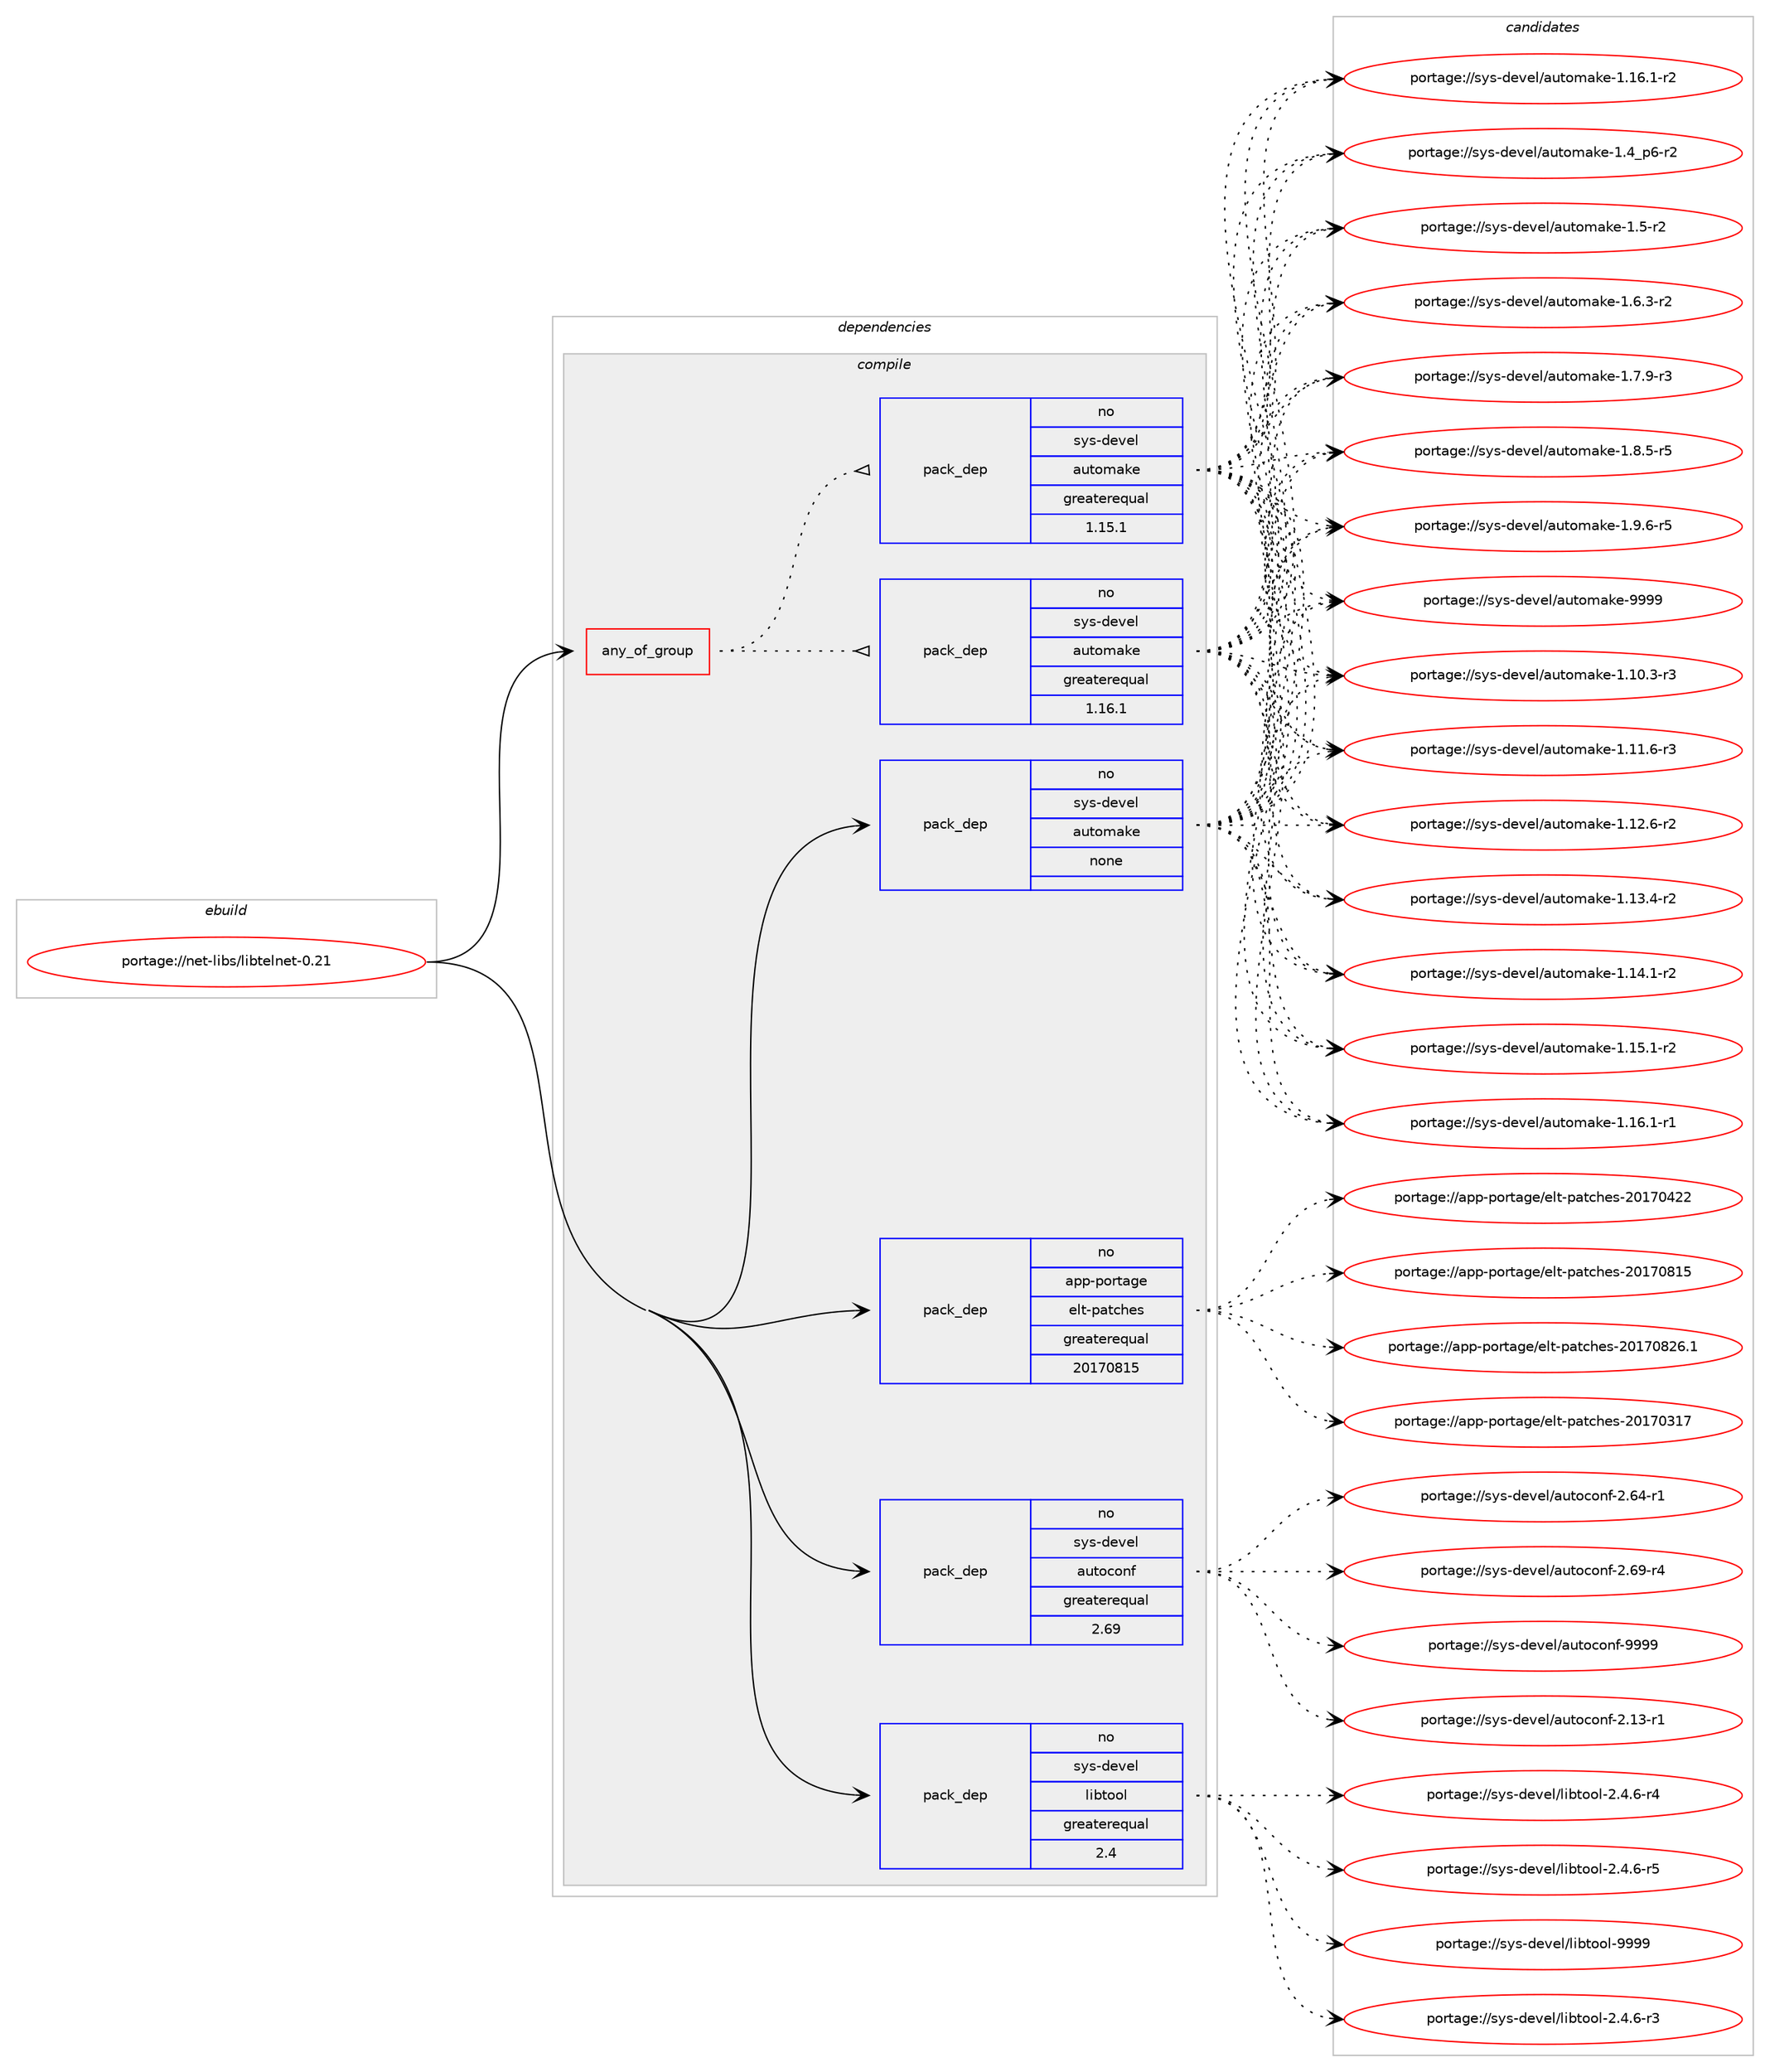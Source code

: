 digraph prolog {

# *************
# Graph options
# *************

newrank=true;
concentrate=true;
compound=true;
graph [rankdir=LR,fontname=Helvetica,fontsize=10,ranksep=1.5];#, ranksep=2.5, nodesep=0.2];
edge  [arrowhead=vee];
node  [fontname=Helvetica,fontsize=10];

# **********
# The ebuild
# **********

subgraph cluster_leftcol {
color=gray;
rank=same;
label=<<i>ebuild</i>>;
id [label="portage://net-libs/libtelnet-0.21", color=red, width=4, href="../net-libs/libtelnet-0.21.svg"];
}

# ****************
# The dependencies
# ****************

subgraph cluster_midcol {
color=gray;
label=<<i>dependencies</i>>;
subgraph cluster_compile {
fillcolor="#eeeeee";
style=filled;
label=<<i>compile</i>>;
subgraph any5836 {
dependency360404 [label=<<TABLE BORDER="0" CELLBORDER="1" CELLSPACING="0" CELLPADDING="4"><TR><TD CELLPADDING="10">any_of_group</TD></TR></TABLE>>, shape=none, color=red];subgraph pack264296 {
dependency360405 [label=<<TABLE BORDER="0" CELLBORDER="1" CELLSPACING="0" CELLPADDING="4" WIDTH="220"><TR><TD ROWSPAN="6" CELLPADDING="30">pack_dep</TD></TR><TR><TD WIDTH="110">no</TD></TR><TR><TD>sys-devel</TD></TR><TR><TD>automake</TD></TR><TR><TD>greaterequal</TD></TR><TR><TD>1.16.1</TD></TR></TABLE>>, shape=none, color=blue];
}
dependency360404:e -> dependency360405:w [weight=20,style="dotted",arrowhead="oinv"];
subgraph pack264297 {
dependency360406 [label=<<TABLE BORDER="0" CELLBORDER="1" CELLSPACING="0" CELLPADDING="4" WIDTH="220"><TR><TD ROWSPAN="6" CELLPADDING="30">pack_dep</TD></TR><TR><TD WIDTH="110">no</TD></TR><TR><TD>sys-devel</TD></TR><TR><TD>automake</TD></TR><TR><TD>greaterequal</TD></TR><TR><TD>1.15.1</TD></TR></TABLE>>, shape=none, color=blue];
}
dependency360404:e -> dependency360406:w [weight=20,style="dotted",arrowhead="oinv"];
}
id:e -> dependency360404:w [weight=20,style="solid",arrowhead="vee"];
subgraph pack264298 {
dependency360407 [label=<<TABLE BORDER="0" CELLBORDER="1" CELLSPACING="0" CELLPADDING="4" WIDTH="220"><TR><TD ROWSPAN="6" CELLPADDING="30">pack_dep</TD></TR><TR><TD WIDTH="110">no</TD></TR><TR><TD>app-portage</TD></TR><TR><TD>elt-patches</TD></TR><TR><TD>greaterequal</TD></TR><TR><TD>20170815</TD></TR></TABLE>>, shape=none, color=blue];
}
id:e -> dependency360407:w [weight=20,style="solid",arrowhead="vee"];
subgraph pack264299 {
dependency360408 [label=<<TABLE BORDER="0" CELLBORDER="1" CELLSPACING="0" CELLPADDING="4" WIDTH="220"><TR><TD ROWSPAN="6" CELLPADDING="30">pack_dep</TD></TR><TR><TD WIDTH="110">no</TD></TR><TR><TD>sys-devel</TD></TR><TR><TD>autoconf</TD></TR><TR><TD>greaterequal</TD></TR><TR><TD>2.69</TD></TR></TABLE>>, shape=none, color=blue];
}
id:e -> dependency360408:w [weight=20,style="solid",arrowhead="vee"];
subgraph pack264300 {
dependency360409 [label=<<TABLE BORDER="0" CELLBORDER="1" CELLSPACING="0" CELLPADDING="4" WIDTH="220"><TR><TD ROWSPAN="6" CELLPADDING="30">pack_dep</TD></TR><TR><TD WIDTH="110">no</TD></TR><TR><TD>sys-devel</TD></TR><TR><TD>automake</TD></TR><TR><TD>none</TD></TR><TR><TD></TD></TR></TABLE>>, shape=none, color=blue];
}
id:e -> dependency360409:w [weight=20,style="solid",arrowhead="vee"];
subgraph pack264301 {
dependency360410 [label=<<TABLE BORDER="0" CELLBORDER="1" CELLSPACING="0" CELLPADDING="4" WIDTH="220"><TR><TD ROWSPAN="6" CELLPADDING="30">pack_dep</TD></TR><TR><TD WIDTH="110">no</TD></TR><TR><TD>sys-devel</TD></TR><TR><TD>libtool</TD></TR><TR><TD>greaterequal</TD></TR><TR><TD>2.4</TD></TR></TABLE>>, shape=none, color=blue];
}
id:e -> dependency360410:w [weight=20,style="solid",arrowhead="vee"];
}
subgraph cluster_compileandrun {
fillcolor="#eeeeee";
style=filled;
label=<<i>compile and run</i>>;
}
subgraph cluster_run {
fillcolor="#eeeeee";
style=filled;
label=<<i>run</i>>;
}
}

# **************
# The candidates
# **************

subgraph cluster_choices {
rank=same;
color=gray;
label=<<i>candidates</i>>;

subgraph choice264296 {
color=black;
nodesep=1;
choiceportage11512111545100101118101108479711711611110997107101454946494846514511451 [label="portage://sys-devel/automake-1.10.3-r3", color=red, width=4,href="../sys-devel/automake-1.10.3-r3.svg"];
choiceportage11512111545100101118101108479711711611110997107101454946494946544511451 [label="portage://sys-devel/automake-1.11.6-r3", color=red, width=4,href="../sys-devel/automake-1.11.6-r3.svg"];
choiceportage11512111545100101118101108479711711611110997107101454946495046544511450 [label="portage://sys-devel/automake-1.12.6-r2", color=red, width=4,href="../sys-devel/automake-1.12.6-r2.svg"];
choiceportage11512111545100101118101108479711711611110997107101454946495146524511450 [label="portage://sys-devel/automake-1.13.4-r2", color=red, width=4,href="../sys-devel/automake-1.13.4-r2.svg"];
choiceportage11512111545100101118101108479711711611110997107101454946495246494511450 [label="portage://sys-devel/automake-1.14.1-r2", color=red, width=4,href="../sys-devel/automake-1.14.1-r2.svg"];
choiceportage11512111545100101118101108479711711611110997107101454946495346494511450 [label="portage://sys-devel/automake-1.15.1-r2", color=red, width=4,href="../sys-devel/automake-1.15.1-r2.svg"];
choiceportage11512111545100101118101108479711711611110997107101454946495446494511449 [label="portage://sys-devel/automake-1.16.1-r1", color=red, width=4,href="../sys-devel/automake-1.16.1-r1.svg"];
choiceportage11512111545100101118101108479711711611110997107101454946495446494511450 [label="portage://sys-devel/automake-1.16.1-r2", color=red, width=4,href="../sys-devel/automake-1.16.1-r2.svg"];
choiceportage115121115451001011181011084797117116111109971071014549465295112544511450 [label="portage://sys-devel/automake-1.4_p6-r2", color=red, width=4,href="../sys-devel/automake-1.4_p6-r2.svg"];
choiceportage11512111545100101118101108479711711611110997107101454946534511450 [label="portage://sys-devel/automake-1.5-r2", color=red, width=4,href="../sys-devel/automake-1.5-r2.svg"];
choiceportage115121115451001011181011084797117116111109971071014549465446514511450 [label="portage://sys-devel/automake-1.6.3-r2", color=red, width=4,href="../sys-devel/automake-1.6.3-r2.svg"];
choiceportage115121115451001011181011084797117116111109971071014549465546574511451 [label="portage://sys-devel/automake-1.7.9-r3", color=red, width=4,href="../sys-devel/automake-1.7.9-r3.svg"];
choiceportage115121115451001011181011084797117116111109971071014549465646534511453 [label="portage://sys-devel/automake-1.8.5-r5", color=red, width=4,href="../sys-devel/automake-1.8.5-r5.svg"];
choiceportage115121115451001011181011084797117116111109971071014549465746544511453 [label="portage://sys-devel/automake-1.9.6-r5", color=red, width=4,href="../sys-devel/automake-1.9.6-r5.svg"];
choiceportage115121115451001011181011084797117116111109971071014557575757 [label="portage://sys-devel/automake-9999", color=red, width=4,href="../sys-devel/automake-9999.svg"];
dependency360405:e -> choiceportage11512111545100101118101108479711711611110997107101454946494846514511451:w [style=dotted,weight="100"];
dependency360405:e -> choiceportage11512111545100101118101108479711711611110997107101454946494946544511451:w [style=dotted,weight="100"];
dependency360405:e -> choiceportage11512111545100101118101108479711711611110997107101454946495046544511450:w [style=dotted,weight="100"];
dependency360405:e -> choiceportage11512111545100101118101108479711711611110997107101454946495146524511450:w [style=dotted,weight="100"];
dependency360405:e -> choiceportage11512111545100101118101108479711711611110997107101454946495246494511450:w [style=dotted,weight="100"];
dependency360405:e -> choiceportage11512111545100101118101108479711711611110997107101454946495346494511450:w [style=dotted,weight="100"];
dependency360405:e -> choiceportage11512111545100101118101108479711711611110997107101454946495446494511449:w [style=dotted,weight="100"];
dependency360405:e -> choiceportage11512111545100101118101108479711711611110997107101454946495446494511450:w [style=dotted,weight="100"];
dependency360405:e -> choiceportage115121115451001011181011084797117116111109971071014549465295112544511450:w [style=dotted,weight="100"];
dependency360405:e -> choiceportage11512111545100101118101108479711711611110997107101454946534511450:w [style=dotted,weight="100"];
dependency360405:e -> choiceportage115121115451001011181011084797117116111109971071014549465446514511450:w [style=dotted,weight="100"];
dependency360405:e -> choiceportage115121115451001011181011084797117116111109971071014549465546574511451:w [style=dotted,weight="100"];
dependency360405:e -> choiceportage115121115451001011181011084797117116111109971071014549465646534511453:w [style=dotted,weight="100"];
dependency360405:e -> choiceportage115121115451001011181011084797117116111109971071014549465746544511453:w [style=dotted,weight="100"];
dependency360405:e -> choiceportage115121115451001011181011084797117116111109971071014557575757:w [style=dotted,weight="100"];
}
subgraph choice264297 {
color=black;
nodesep=1;
choiceportage11512111545100101118101108479711711611110997107101454946494846514511451 [label="portage://sys-devel/automake-1.10.3-r3", color=red, width=4,href="../sys-devel/automake-1.10.3-r3.svg"];
choiceportage11512111545100101118101108479711711611110997107101454946494946544511451 [label="portage://sys-devel/automake-1.11.6-r3", color=red, width=4,href="../sys-devel/automake-1.11.6-r3.svg"];
choiceportage11512111545100101118101108479711711611110997107101454946495046544511450 [label="portage://sys-devel/automake-1.12.6-r2", color=red, width=4,href="../sys-devel/automake-1.12.6-r2.svg"];
choiceportage11512111545100101118101108479711711611110997107101454946495146524511450 [label="portage://sys-devel/automake-1.13.4-r2", color=red, width=4,href="../sys-devel/automake-1.13.4-r2.svg"];
choiceportage11512111545100101118101108479711711611110997107101454946495246494511450 [label="portage://sys-devel/automake-1.14.1-r2", color=red, width=4,href="../sys-devel/automake-1.14.1-r2.svg"];
choiceportage11512111545100101118101108479711711611110997107101454946495346494511450 [label="portage://sys-devel/automake-1.15.1-r2", color=red, width=4,href="../sys-devel/automake-1.15.1-r2.svg"];
choiceportage11512111545100101118101108479711711611110997107101454946495446494511449 [label="portage://sys-devel/automake-1.16.1-r1", color=red, width=4,href="../sys-devel/automake-1.16.1-r1.svg"];
choiceportage11512111545100101118101108479711711611110997107101454946495446494511450 [label="portage://sys-devel/automake-1.16.1-r2", color=red, width=4,href="../sys-devel/automake-1.16.1-r2.svg"];
choiceportage115121115451001011181011084797117116111109971071014549465295112544511450 [label="portage://sys-devel/automake-1.4_p6-r2", color=red, width=4,href="../sys-devel/automake-1.4_p6-r2.svg"];
choiceportage11512111545100101118101108479711711611110997107101454946534511450 [label="portage://sys-devel/automake-1.5-r2", color=red, width=4,href="../sys-devel/automake-1.5-r2.svg"];
choiceportage115121115451001011181011084797117116111109971071014549465446514511450 [label="portage://sys-devel/automake-1.6.3-r2", color=red, width=4,href="../sys-devel/automake-1.6.3-r2.svg"];
choiceportage115121115451001011181011084797117116111109971071014549465546574511451 [label="portage://sys-devel/automake-1.7.9-r3", color=red, width=4,href="../sys-devel/automake-1.7.9-r3.svg"];
choiceportage115121115451001011181011084797117116111109971071014549465646534511453 [label="portage://sys-devel/automake-1.8.5-r5", color=red, width=4,href="../sys-devel/automake-1.8.5-r5.svg"];
choiceportage115121115451001011181011084797117116111109971071014549465746544511453 [label="portage://sys-devel/automake-1.9.6-r5", color=red, width=4,href="../sys-devel/automake-1.9.6-r5.svg"];
choiceportage115121115451001011181011084797117116111109971071014557575757 [label="portage://sys-devel/automake-9999", color=red, width=4,href="../sys-devel/automake-9999.svg"];
dependency360406:e -> choiceportage11512111545100101118101108479711711611110997107101454946494846514511451:w [style=dotted,weight="100"];
dependency360406:e -> choiceportage11512111545100101118101108479711711611110997107101454946494946544511451:w [style=dotted,weight="100"];
dependency360406:e -> choiceportage11512111545100101118101108479711711611110997107101454946495046544511450:w [style=dotted,weight="100"];
dependency360406:e -> choiceportage11512111545100101118101108479711711611110997107101454946495146524511450:w [style=dotted,weight="100"];
dependency360406:e -> choiceportage11512111545100101118101108479711711611110997107101454946495246494511450:w [style=dotted,weight="100"];
dependency360406:e -> choiceportage11512111545100101118101108479711711611110997107101454946495346494511450:w [style=dotted,weight="100"];
dependency360406:e -> choiceportage11512111545100101118101108479711711611110997107101454946495446494511449:w [style=dotted,weight="100"];
dependency360406:e -> choiceportage11512111545100101118101108479711711611110997107101454946495446494511450:w [style=dotted,weight="100"];
dependency360406:e -> choiceportage115121115451001011181011084797117116111109971071014549465295112544511450:w [style=dotted,weight="100"];
dependency360406:e -> choiceportage11512111545100101118101108479711711611110997107101454946534511450:w [style=dotted,weight="100"];
dependency360406:e -> choiceportage115121115451001011181011084797117116111109971071014549465446514511450:w [style=dotted,weight="100"];
dependency360406:e -> choiceportage115121115451001011181011084797117116111109971071014549465546574511451:w [style=dotted,weight="100"];
dependency360406:e -> choiceportage115121115451001011181011084797117116111109971071014549465646534511453:w [style=dotted,weight="100"];
dependency360406:e -> choiceportage115121115451001011181011084797117116111109971071014549465746544511453:w [style=dotted,weight="100"];
dependency360406:e -> choiceportage115121115451001011181011084797117116111109971071014557575757:w [style=dotted,weight="100"];
}
subgraph choice264298 {
color=black;
nodesep=1;
choiceportage97112112451121111141169710310147101108116451129711699104101115455048495548514955 [label="portage://app-portage/elt-patches-20170317", color=red, width=4,href="../app-portage/elt-patches-20170317.svg"];
choiceportage97112112451121111141169710310147101108116451129711699104101115455048495548525050 [label="portage://app-portage/elt-patches-20170422", color=red, width=4,href="../app-portage/elt-patches-20170422.svg"];
choiceportage97112112451121111141169710310147101108116451129711699104101115455048495548564953 [label="portage://app-portage/elt-patches-20170815", color=red, width=4,href="../app-portage/elt-patches-20170815.svg"];
choiceportage971121124511211111411697103101471011081164511297116991041011154550484955485650544649 [label="portage://app-portage/elt-patches-20170826.1", color=red, width=4,href="../app-portage/elt-patches-20170826.1.svg"];
dependency360407:e -> choiceportage97112112451121111141169710310147101108116451129711699104101115455048495548514955:w [style=dotted,weight="100"];
dependency360407:e -> choiceportage97112112451121111141169710310147101108116451129711699104101115455048495548525050:w [style=dotted,weight="100"];
dependency360407:e -> choiceportage97112112451121111141169710310147101108116451129711699104101115455048495548564953:w [style=dotted,weight="100"];
dependency360407:e -> choiceportage971121124511211111411697103101471011081164511297116991041011154550484955485650544649:w [style=dotted,weight="100"];
}
subgraph choice264299 {
color=black;
nodesep=1;
choiceportage1151211154510010111810110847971171161119911111010245504649514511449 [label="portage://sys-devel/autoconf-2.13-r1", color=red, width=4,href="../sys-devel/autoconf-2.13-r1.svg"];
choiceportage1151211154510010111810110847971171161119911111010245504654524511449 [label="portage://sys-devel/autoconf-2.64-r1", color=red, width=4,href="../sys-devel/autoconf-2.64-r1.svg"];
choiceportage1151211154510010111810110847971171161119911111010245504654574511452 [label="portage://sys-devel/autoconf-2.69-r4", color=red, width=4,href="../sys-devel/autoconf-2.69-r4.svg"];
choiceportage115121115451001011181011084797117116111991111101024557575757 [label="portage://sys-devel/autoconf-9999", color=red, width=4,href="../sys-devel/autoconf-9999.svg"];
dependency360408:e -> choiceportage1151211154510010111810110847971171161119911111010245504649514511449:w [style=dotted,weight="100"];
dependency360408:e -> choiceportage1151211154510010111810110847971171161119911111010245504654524511449:w [style=dotted,weight="100"];
dependency360408:e -> choiceportage1151211154510010111810110847971171161119911111010245504654574511452:w [style=dotted,weight="100"];
dependency360408:e -> choiceportage115121115451001011181011084797117116111991111101024557575757:w [style=dotted,weight="100"];
}
subgraph choice264300 {
color=black;
nodesep=1;
choiceportage11512111545100101118101108479711711611110997107101454946494846514511451 [label="portage://sys-devel/automake-1.10.3-r3", color=red, width=4,href="../sys-devel/automake-1.10.3-r3.svg"];
choiceportage11512111545100101118101108479711711611110997107101454946494946544511451 [label="portage://sys-devel/automake-1.11.6-r3", color=red, width=4,href="../sys-devel/automake-1.11.6-r3.svg"];
choiceportage11512111545100101118101108479711711611110997107101454946495046544511450 [label="portage://sys-devel/automake-1.12.6-r2", color=red, width=4,href="../sys-devel/automake-1.12.6-r2.svg"];
choiceportage11512111545100101118101108479711711611110997107101454946495146524511450 [label="portage://sys-devel/automake-1.13.4-r2", color=red, width=4,href="../sys-devel/automake-1.13.4-r2.svg"];
choiceportage11512111545100101118101108479711711611110997107101454946495246494511450 [label="portage://sys-devel/automake-1.14.1-r2", color=red, width=4,href="../sys-devel/automake-1.14.1-r2.svg"];
choiceportage11512111545100101118101108479711711611110997107101454946495346494511450 [label="portage://sys-devel/automake-1.15.1-r2", color=red, width=4,href="../sys-devel/automake-1.15.1-r2.svg"];
choiceportage11512111545100101118101108479711711611110997107101454946495446494511449 [label="portage://sys-devel/automake-1.16.1-r1", color=red, width=4,href="../sys-devel/automake-1.16.1-r1.svg"];
choiceportage11512111545100101118101108479711711611110997107101454946495446494511450 [label="portage://sys-devel/automake-1.16.1-r2", color=red, width=4,href="../sys-devel/automake-1.16.1-r2.svg"];
choiceportage115121115451001011181011084797117116111109971071014549465295112544511450 [label="portage://sys-devel/automake-1.4_p6-r2", color=red, width=4,href="../sys-devel/automake-1.4_p6-r2.svg"];
choiceportage11512111545100101118101108479711711611110997107101454946534511450 [label="portage://sys-devel/automake-1.5-r2", color=red, width=4,href="../sys-devel/automake-1.5-r2.svg"];
choiceportage115121115451001011181011084797117116111109971071014549465446514511450 [label="portage://sys-devel/automake-1.6.3-r2", color=red, width=4,href="../sys-devel/automake-1.6.3-r2.svg"];
choiceportage115121115451001011181011084797117116111109971071014549465546574511451 [label="portage://sys-devel/automake-1.7.9-r3", color=red, width=4,href="../sys-devel/automake-1.7.9-r3.svg"];
choiceportage115121115451001011181011084797117116111109971071014549465646534511453 [label="portage://sys-devel/automake-1.8.5-r5", color=red, width=4,href="../sys-devel/automake-1.8.5-r5.svg"];
choiceportage115121115451001011181011084797117116111109971071014549465746544511453 [label="portage://sys-devel/automake-1.9.6-r5", color=red, width=4,href="../sys-devel/automake-1.9.6-r5.svg"];
choiceportage115121115451001011181011084797117116111109971071014557575757 [label="portage://sys-devel/automake-9999", color=red, width=4,href="../sys-devel/automake-9999.svg"];
dependency360409:e -> choiceportage11512111545100101118101108479711711611110997107101454946494846514511451:w [style=dotted,weight="100"];
dependency360409:e -> choiceportage11512111545100101118101108479711711611110997107101454946494946544511451:w [style=dotted,weight="100"];
dependency360409:e -> choiceportage11512111545100101118101108479711711611110997107101454946495046544511450:w [style=dotted,weight="100"];
dependency360409:e -> choiceportage11512111545100101118101108479711711611110997107101454946495146524511450:w [style=dotted,weight="100"];
dependency360409:e -> choiceportage11512111545100101118101108479711711611110997107101454946495246494511450:w [style=dotted,weight="100"];
dependency360409:e -> choiceportage11512111545100101118101108479711711611110997107101454946495346494511450:w [style=dotted,weight="100"];
dependency360409:e -> choiceportage11512111545100101118101108479711711611110997107101454946495446494511449:w [style=dotted,weight="100"];
dependency360409:e -> choiceportage11512111545100101118101108479711711611110997107101454946495446494511450:w [style=dotted,weight="100"];
dependency360409:e -> choiceportage115121115451001011181011084797117116111109971071014549465295112544511450:w [style=dotted,weight="100"];
dependency360409:e -> choiceportage11512111545100101118101108479711711611110997107101454946534511450:w [style=dotted,weight="100"];
dependency360409:e -> choiceportage115121115451001011181011084797117116111109971071014549465446514511450:w [style=dotted,weight="100"];
dependency360409:e -> choiceportage115121115451001011181011084797117116111109971071014549465546574511451:w [style=dotted,weight="100"];
dependency360409:e -> choiceportage115121115451001011181011084797117116111109971071014549465646534511453:w [style=dotted,weight="100"];
dependency360409:e -> choiceportage115121115451001011181011084797117116111109971071014549465746544511453:w [style=dotted,weight="100"];
dependency360409:e -> choiceportage115121115451001011181011084797117116111109971071014557575757:w [style=dotted,weight="100"];
}
subgraph choice264301 {
color=black;
nodesep=1;
choiceportage1151211154510010111810110847108105981161111111084550465246544511451 [label="portage://sys-devel/libtool-2.4.6-r3", color=red, width=4,href="../sys-devel/libtool-2.4.6-r3.svg"];
choiceportage1151211154510010111810110847108105981161111111084550465246544511452 [label="portage://sys-devel/libtool-2.4.6-r4", color=red, width=4,href="../sys-devel/libtool-2.4.6-r4.svg"];
choiceportage1151211154510010111810110847108105981161111111084550465246544511453 [label="portage://sys-devel/libtool-2.4.6-r5", color=red, width=4,href="../sys-devel/libtool-2.4.6-r5.svg"];
choiceportage1151211154510010111810110847108105981161111111084557575757 [label="portage://sys-devel/libtool-9999", color=red, width=4,href="../sys-devel/libtool-9999.svg"];
dependency360410:e -> choiceportage1151211154510010111810110847108105981161111111084550465246544511451:w [style=dotted,weight="100"];
dependency360410:e -> choiceportage1151211154510010111810110847108105981161111111084550465246544511452:w [style=dotted,weight="100"];
dependency360410:e -> choiceportage1151211154510010111810110847108105981161111111084550465246544511453:w [style=dotted,weight="100"];
dependency360410:e -> choiceportage1151211154510010111810110847108105981161111111084557575757:w [style=dotted,weight="100"];
}
}

}
